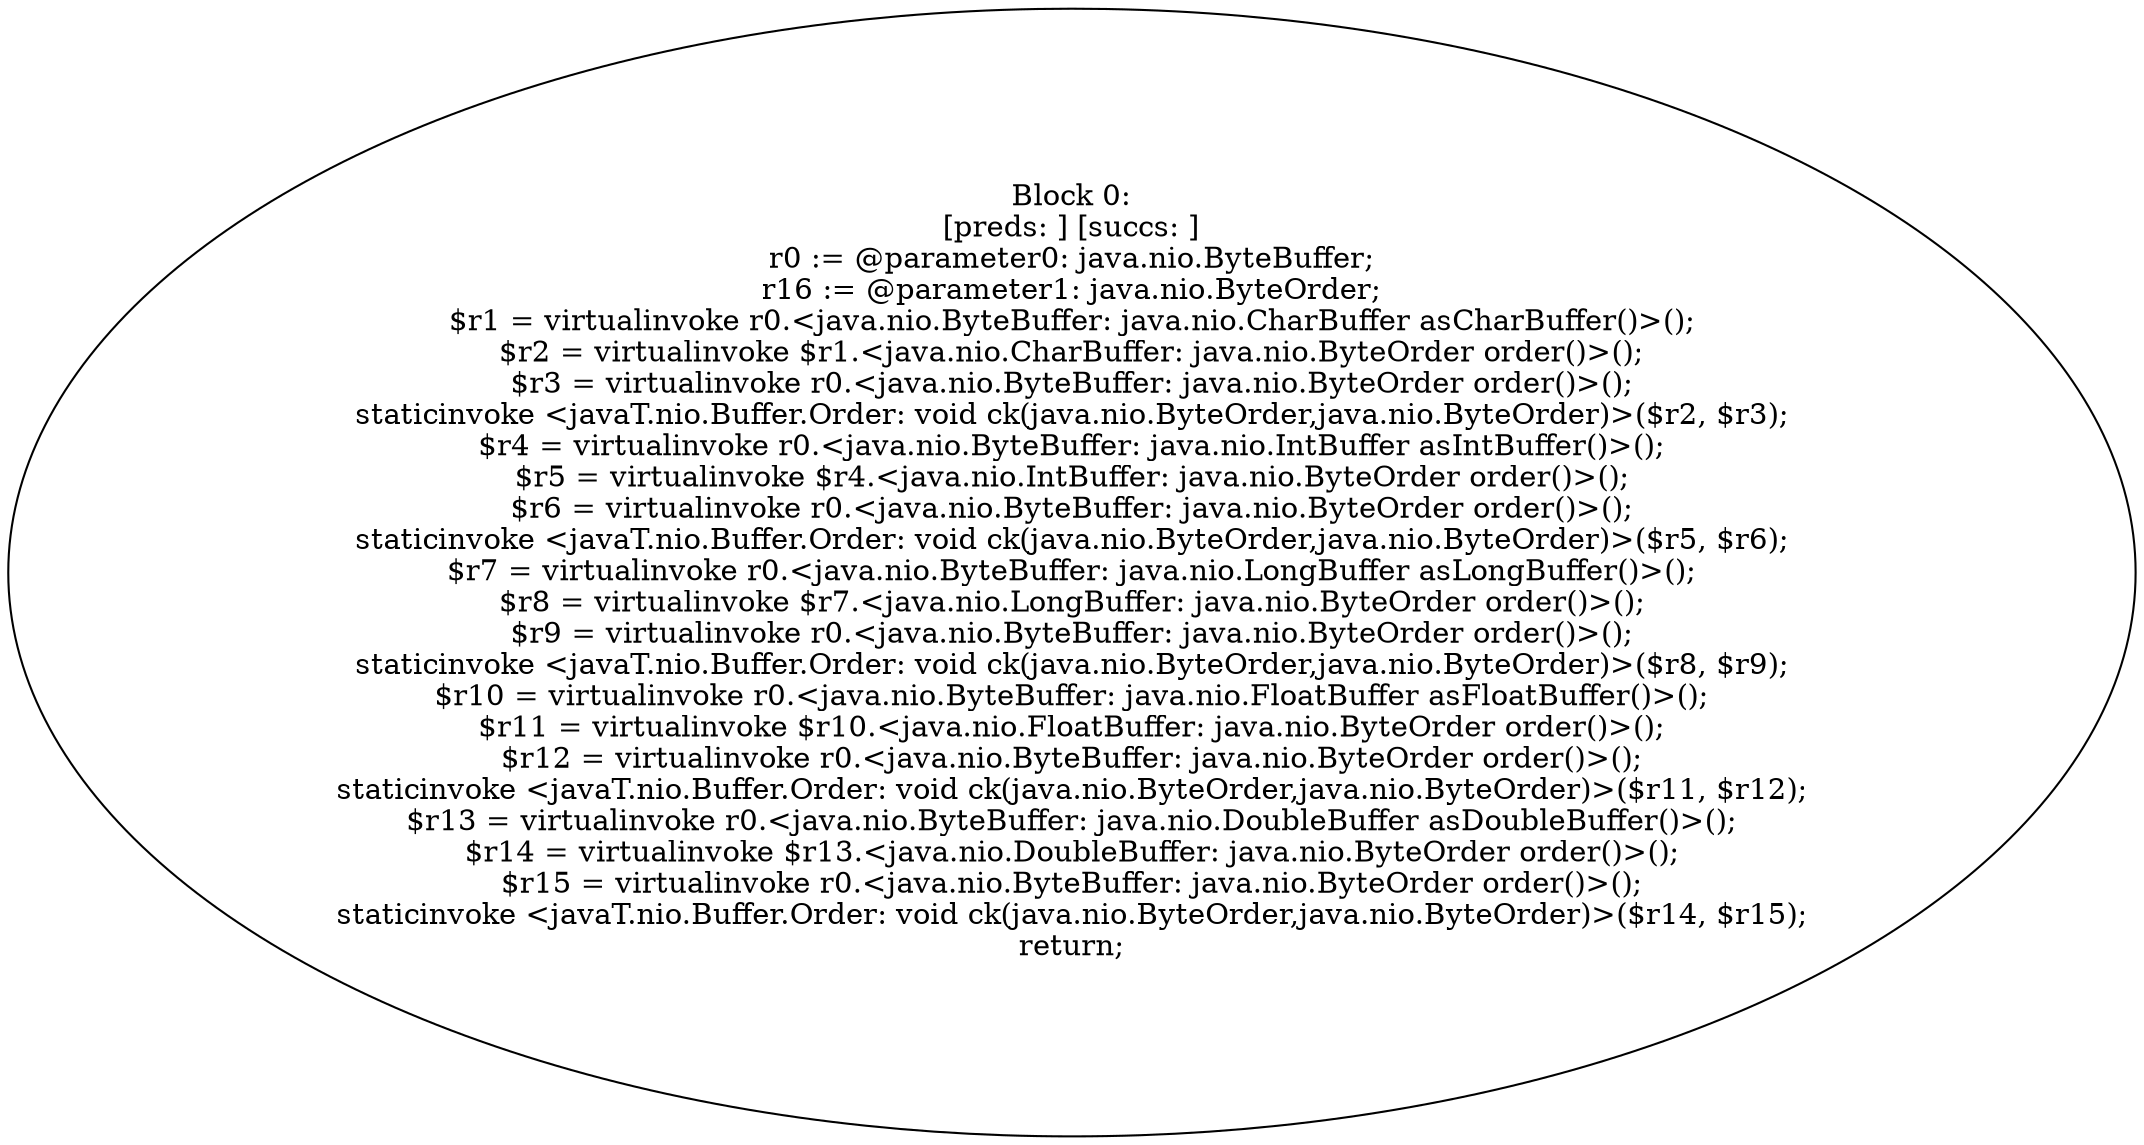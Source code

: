 digraph "unitGraph" {
    "Block 0:
[preds: ] [succs: ]
r0 := @parameter0: java.nio.ByteBuffer;
r16 := @parameter1: java.nio.ByteOrder;
$r1 = virtualinvoke r0.<java.nio.ByteBuffer: java.nio.CharBuffer asCharBuffer()>();
$r2 = virtualinvoke $r1.<java.nio.CharBuffer: java.nio.ByteOrder order()>();
$r3 = virtualinvoke r0.<java.nio.ByteBuffer: java.nio.ByteOrder order()>();
staticinvoke <javaT.nio.Buffer.Order: void ck(java.nio.ByteOrder,java.nio.ByteOrder)>($r2, $r3);
$r4 = virtualinvoke r0.<java.nio.ByteBuffer: java.nio.IntBuffer asIntBuffer()>();
$r5 = virtualinvoke $r4.<java.nio.IntBuffer: java.nio.ByteOrder order()>();
$r6 = virtualinvoke r0.<java.nio.ByteBuffer: java.nio.ByteOrder order()>();
staticinvoke <javaT.nio.Buffer.Order: void ck(java.nio.ByteOrder,java.nio.ByteOrder)>($r5, $r6);
$r7 = virtualinvoke r0.<java.nio.ByteBuffer: java.nio.LongBuffer asLongBuffer()>();
$r8 = virtualinvoke $r7.<java.nio.LongBuffer: java.nio.ByteOrder order()>();
$r9 = virtualinvoke r0.<java.nio.ByteBuffer: java.nio.ByteOrder order()>();
staticinvoke <javaT.nio.Buffer.Order: void ck(java.nio.ByteOrder,java.nio.ByteOrder)>($r8, $r9);
$r10 = virtualinvoke r0.<java.nio.ByteBuffer: java.nio.FloatBuffer asFloatBuffer()>();
$r11 = virtualinvoke $r10.<java.nio.FloatBuffer: java.nio.ByteOrder order()>();
$r12 = virtualinvoke r0.<java.nio.ByteBuffer: java.nio.ByteOrder order()>();
staticinvoke <javaT.nio.Buffer.Order: void ck(java.nio.ByteOrder,java.nio.ByteOrder)>($r11, $r12);
$r13 = virtualinvoke r0.<java.nio.ByteBuffer: java.nio.DoubleBuffer asDoubleBuffer()>();
$r14 = virtualinvoke $r13.<java.nio.DoubleBuffer: java.nio.ByteOrder order()>();
$r15 = virtualinvoke r0.<java.nio.ByteBuffer: java.nio.ByteOrder order()>();
staticinvoke <javaT.nio.Buffer.Order: void ck(java.nio.ByteOrder,java.nio.ByteOrder)>($r14, $r15);
return;
"
}
